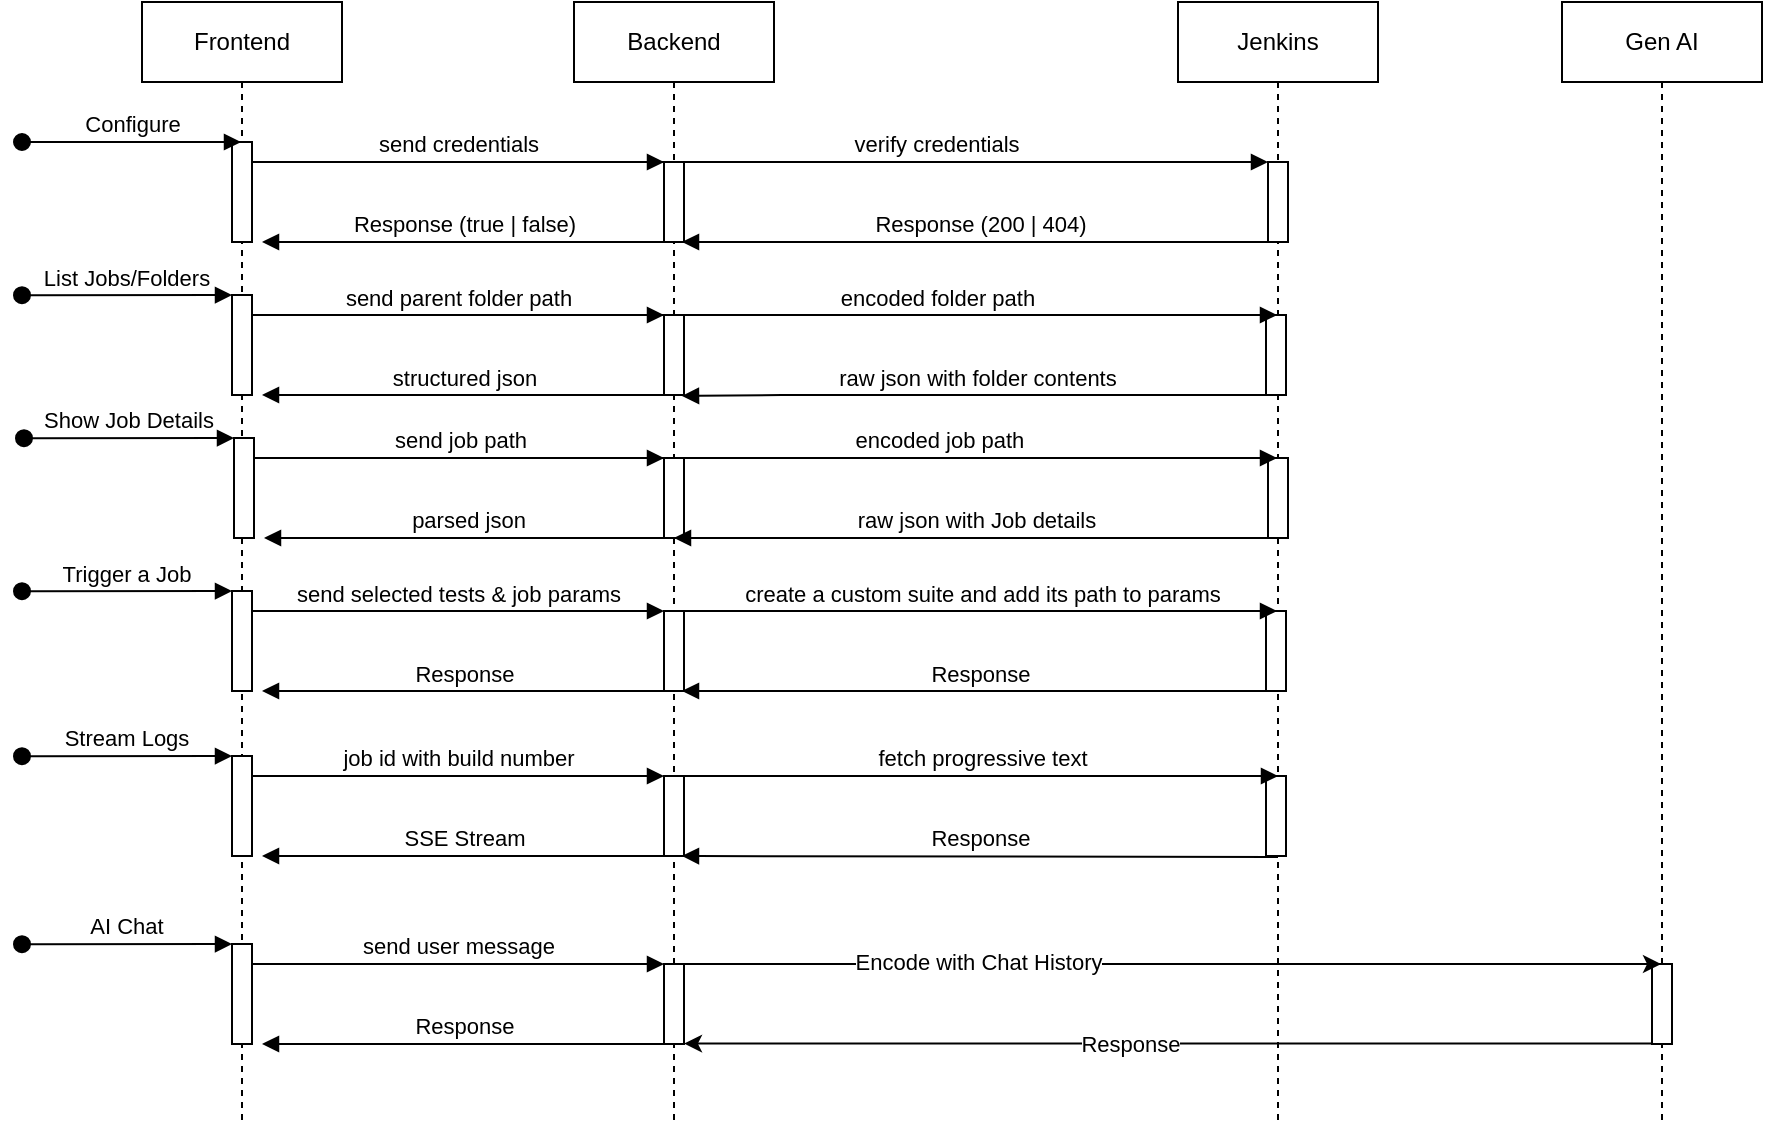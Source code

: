 <mxfile version="27.0.9">
  <diagram name="Page-1" id="2YBvvXClWsGukQMizWep">
    <mxGraphModel dx="1747" dy="1253" grid="1" gridSize="10" guides="1" tooltips="1" connect="1" arrows="1" fold="1" page="0" pageScale="1" pageWidth="850" pageHeight="1100" math="0" shadow="0">
      <root>
        <mxCell id="0" />
        <mxCell id="1" parent="0" />
        <mxCell id="aM9ryv3xv72pqoxQDRHE-1" value="Frontend" style="shape=umlLifeline;perimeter=lifelinePerimeter;whiteSpace=wrap;html=1;container=0;dropTarget=0;collapsible=0;recursiveResize=0;outlineConnect=0;portConstraint=eastwest;newEdgeStyle={&quot;edgeStyle&quot;:&quot;elbowEdgeStyle&quot;,&quot;elbow&quot;:&quot;vertical&quot;,&quot;curved&quot;:0,&quot;rounded&quot;:0};" parent="1" vertex="1">
          <mxGeometry x="180" y="40" width="100" height="560" as="geometry" />
        </mxCell>
        <mxCell id="aM9ryv3xv72pqoxQDRHE-2" value="" style="html=1;points=[];perimeter=orthogonalPerimeter;outlineConnect=0;targetShapes=umlLifeline;portConstraint=eastwest;newEdgeStyle={&quot;edgeStyle&quot;:&quot;elbowEdgeStyle&quot;,&quot;elbow&quot;:&quot;vertical&quot;,&quot;curved&quot;:0,&quot;rounded&quot;:0};" parent="aM9ryv3xv72pqoxQDRHE-1" vertex="1">
          <mxGeometry x="45" y="70" width="10" height="50" as="geometry" />
        </mxCell>
        <mxCell id="aM9ryv3xv72pqoxQDRHE-5" value="Backend" style="shape=umlLifeline;perimeter=lifelinePerimeter;whiteSpace=wrap;html=1;container=0;dropTarget=0;collapsible=0;recursiveResize=0;outlineConnect=0;portConstraint=eastwest;newEdgeStyle={&quot;edgeStyle&quot;:&quot;elbowEdgeStyle&quot;,&quot;elbow&quot;:&quot;vertical&quot;,&quot;curved&quot;:0,&quot;rounded&quot;:0};" parent="1" vertex="1">
          <mxGeometry x="396" y="40" width="100" height="560" as="geometry" />
        </mxCell>
        <mxCell id="aM9ryv3xv72pqoxQDRHE-6" value="" style="html=1;points=[];perimeter=orthogonalPerimeter;outlineConnect=0;targetShapes=umlLifeline;portConstraint=eastwest;newEdgeStyle={&quot;edgeStyle&quot;:&quot;elbowEdgeStyle&quot;,&quot;elbow&quot;:&quot;vertical&quot;,&quot;curved&quot;:0,&quot;rounded&quot;:0};" parent="aM9ryv3xv72pqoxQDRHE-5" vertex="1">
          <mxGeometry x="45" y="80" width="10" height="40" as="geometry" />
        </mxCell>
        <mxCell id="ZLXHkAZJRdWgMf55V4UG-9" value="" style="html=1;points=[];perimeter=orthogonalPerimeter;outlineConnect=0;targetShapes=umlLifeline;portConstraint=eastwest;newEdgeStyle={&quot;edgeStyle&quot;:&quot;elbowEdgeStyle&quot;,&quot;elbow&quot;:&quot;vertical&quot;,&quot;curved&quot;:0,&quot;rounded&quot;:0};" parent="aM9ryv3xv72pqoxQDRHE-5" vertex="1">
          <mxGeometry x="45" y="156.5" width="10" height="40" as="geometry" />
        </mxCell>
        <mxCell id="ZLXHkAZJRdWgMf55V4UG-17" value="" style="html=1;points=[];perimeter=orthogonalPerimeter;outlineConnect=0;targetShapes=umlLifeline;portConstraint=eastwest;newEdgeStyle={&quot;edgeStyle&quot;:&quot;elbowEdgeStyle&quot;,&quot;elbow&quot;:&quot;vertical&quot;,&quot;curved&quot;:0,&quot;rounded&quot;:0};" parent="aM9ryv3xv72pqoxQDRHE-5" vertex="1">
          <mxGeometry x="45" y="228" width="10" height="40" as="geometry" />
        </mxCell>
        <mxCell id="ZLXHkAZJRdWgMf55V4UG-25" value="" style="html=1;points=[];perimeter=orthogonalPerimeter;outlineConnect=0;targetShapes=umlLifeline;portConstraint=eastwest;newEdgeStyle={&quot;edgeStyle&quot;:&quot;elbowEdgeStyle&quot;,&quot;elbow&quot;:&quot;vertical&quot;,&quot;curved&quot;:0,&quot;rounded&quot;:0};" parent="aM9ryv3xv72pqoxQDRHE-5" vertex="1">
          <mxGeometry x="45" y="304.5" width="10" height="40" as="geometry" />
        </mxCell>
        <mxCell id="aM9ryv3xv72pqoxQDRHE-7" value="send credentials" style="html=1;verticalAlign=bottom;endArrow=block;edgeStyle=elbowEdgeStyle;elbow=horizontal;curved=0;rounded=0;" parent="1" source="aM9ryv3xv72pqoxQDRHE-2" target="aM9ryv3xv72pqoxQDRHE-6" edge="1">
          <mxGeometry relative="1" as="geometry">
            <mxPoint x="335" y="130" as="sourcePoint" />
            <Array as="points">
              <mxPoint x="320" y="120" />
            </Array>
          </mxGeometry>
        </mxCell>
        <mxCell id="aM9ryv3xv72pqoxQDRHE-9" value="Response (true | false)" style="html=1;verticalAlign=bottom;endArrow=block;edgeStyle=elbowEdgeStyle;elbow=vertical;curved=0;rounded=0;" parent="1" source="aM9ryv3xv72pqoxQDRHE-6" edge="1">
          <mxGeometry relative="1" as="geometry">
            <mxPoint x="315" y="160" as="sourcePoint" />
            <Array as="points">
              <mxPoint x="330" y="160" />
            </Array>
            <mxPoint x="240" y="160" as="targetPoint" />
          </mxGeometry>
        </mxCell>
        <mxCell id="ZLXHkAZJRdWgMf55V4UG-1" value="Jenkins" style="shape=umlLifeline;perimeter=lifelinePerimeter;whiteSpace=wrap;html=1;container=0;dropTarget=0;collapsible=0;recursiveResize=0;outlineConnect=0;portConstraint=eastwest;newEdgeStyle={&quot;edgeStyle&quot;:&quot;elbowEdgeStyle&quot;,&quot;elbow&quot;:&quot;vertical&quot;,&quot;curved&quot;:0,&quot;rounded&quot;:0};" parent="1" vertex="1">
          <mxGeometry x="698" y="40" width="100" height="560" as="geometry" />
        </mxCell>
        <mxCell id="ZLXHkAZJRdWgMf55V4UG-2" value="" style="html=1;points=[];perimeter=orthogonalPerimeter;outlineConnect=0;targetShapes=umlLifeline;portConstraint=eastwest;newEdgeStyle={&quot;edgeStyle&quot;:&quot;elbowEdgeStyle&quot;,&quot;elbow&quot;:&quot;vertical&quot;,&quot;curved&quot;:0,&quot;rounded&quot;:0};" parent="ZLXHkAZJRdWgMf55V4UG-1" vertex="1">
          <mxGeometry x="45" y="80" width="10" height="40" as="geometry" />
        </mxCell>
        <mxCell id="ZLXHkAZJRdWgMf55V4UG-5" value="verify credentials" style="html=1;verticalAlign=bottom;endArrow=block;edgeStyle=elbowEdgeStyle;elbow=vertical;curved=0;rounded=0;" parent="1" target="ZLXHkAZJRdWgMf55V4UG-2" edge="1">
          <mxGeometry relative="1" as="geometry">
            <mxPoint x="410" y="120" as="sourcePoint" />
            <Array as="points">
              <mxPoint x="495" y="120" />
            </Array>
            <mxPoint x="570" y="120" as="targetPoint" />
          </mxGeometry>
        </mxCell>
        <mxCell id="ZLXHkAZJRdWgMf55V4UG-6" value="Response (200 | 404)" style="html=1;verticalAlign=bottom;endArrow=block;edgeStyle=elbowEdgeStyle;elbow=vertical;curved=0;rounded=0;" parent="1" source="ZLXHkAZJRdWgMf55V4UG-1" edge="1">
          <mxGeometry relative="1" as="geometry">
            <mxPoint x="575" y="160" as="sourcePoint" />
            <Array as="points">
              <mxPoint x="500" y="160" />
            </Array>
            <mxPoint x="450" y="160" as="targetPoint" />
          </mxGeometry>
        </mxCell>
        <mxCell id="ZLXHkAZJRdWgMf55V4UG-7" value="" style="html=1;points=[];perimeter=orthogonalPerimeter;outlineConnect=0;targetShapes=umlLifeline;portConstraint=eastwest;newEdgeStyle={&quot;edgeStyle&quot;:&quot;elbowEdgeStyle&quot;,&quot;elbow&quot;:&quot;vertical&quot;,&quot;curved&quot;:0,&quot;rounded&quot;:0};" parent="1" vertex="1">
          <mxGeometry x="225" y="186.5" width="10" height="50" as="geometry" />
        </mxCell>
        <mxCell id="ZLXHkAZJRdWgMf55V4UG-8" value="List Jobs/Folders" style="html=1;verticalAlign=bottom;startArrow=oval;endArrow=block;startSize=8;edgeStyle=elbowEdgeStyle;elbow=vertical;curved=0;rounded=0;" parent="1" target="ZLXHkAZJRdWgMf55V4UG-7" edge="1">
          <mxGeometry relative="1" as="geometry">
            <mxPoint x="120" y="186.57" as="sourcePoint" />
            <mxPoint x="209.5" y="186.504" as="targetPoint" />
          </mxGeometry>
        </mxCell>
        <mxCell id="ZLXHkAZJRdWgMf55V4UG-10" value="send parent folder path" style="html=1;verticalAlign=bottom;endArrow=block;edgeStyle=elbowEdgeStyle;elbow=horizontal;curved=0;rounded=0;" parent="1" source="ZLXHkAZJRdWgMf55V4UG-7" target="ZLXHkAZJRdWgMf55V4UG-9" edge="1">
          <mxGeometry relative="1" as="geometry">
            <mxPoint x="335" y="206.5" as="sourcePoint" />
            <Array as="points">
              <mxPoint x="320" y="196.5" />
            </Array>
          </mxGeometry>
        </mxCell>
        <mxCell id="ZLXHkAZJRdWgMf55V4UG-11" value="structured json" style="html=1;verticalAlign=bottom;endArrow=block;edgeStyle=elbowEdgeStyle;elbow=vertical;curved=0;rounded=0;" parent="1" source="ZLXHkAZJRdWgMf55V4UG-9" edge="1">
          <mxGeometry relative="1" as="geometry">
            <mxPoint x="315" y="236.5" as="sourcePoint" />
            <Array as="points">
              <mxPoint x="330" y="236.5" />
            </Array>
            <mxPoint x="240" y="236.5" as="targetPoint" />
          </mxGeometry>
        </mxCell>
        <mxCell id="ZLXHkAZJRdWgMf55V4UG-12" value="" style="html=1;points=[];perimeter=orthogonalPerimeter;outlineConnect=0;targetShapes=umlLifeline;portConstraint=eastwest;newEdgeStyle={&quot;edgeStyle&quot;:&quot;elbowEdgeStyle&quot;,&quot;elbow&quot;:&quot;vertical&quot;,&quot;curved&quot;:0,&quot;rounded&quot;:0};" parent="1" vertex="1">
          <mxGeometry x="742" y="196.5" width="10" height="40" as="geometry" />
        </mxCell>
        <mxCell id="ZLXHkAZJRdWgMf55V4UG-13" value="encoded folder path&amp;nbsp;" style="html=1;verticalAlign=bottom;endArrow=block;edgeStyle=elbowEdgeStyle;elbow=vertical;curved=0;rounded=0;" parent="1" target="ZLXHkAZJRdWgMf55V4UG-1" edge="1">
          <mxGeometry relative="1" as="geometry">
            <mxPoint x="410" y="196.5" as="sourcePoint" />
            <Array as="points">
              <mxPoint x="495" y="196.5" />
            </Array>
            <mxPoint x="570" y="196.5" as="targetPoint" />
          </mxGeometry>
        </mxCell>
        <mxCell id="ZLXHkAZJRdWgMf55V4UG-14" value="raw json with folder contents&amp;nbsp;" style="html=1;verticalAlign=bottom;endArrow=block;edgeStyle=elbowEdgeStyle;elbow=horizontal;curved=0;rounded=0;" parent="1" source="ZLXHkAZJRdWgMf55V4UG-1" edge="1">
          <mxGeometry relative="1" as="geometry">
            <mxPoint x="575" y="236.5" as="sourcePoint" />
            <Array as="points">
              <mxPoint x="500" y="236.5" />
            </Array>
            <mxPoint x="450" y="237" as="targetPoint" />
          </mxGeometry>
        </mxCell>
        <mxCell id="ZLXHkAZJRdWgMf55V4UG-15" value="" style="html=1;points=[];perimeter=orthogonalPerimeter;outlineConnect=0;targetShapes=umlLifeline;portConstraint=eastwest;newEdgeStyle={&quot;edgeStyle&quot;:&quot;elbowEdgeStyle&quot;,&quot;elbow&quot;:&quot;vertical&quot;,&quot;curved&quot;:0,&quot;rounded&quot;:0};" parent="1" vertex="1">
          <mxGeometry x="226" y="258" width="10" height="50" as="geometry" />
        </mxCell>
        <mxCell id="ZLXHkAZJRdWgMf55V4UG-16" value="Show Job Details" style="html=1;verticalAlign=bottom;startArrow=oval;endArrow=block;startSize=8;edgeStyle=elbowEdgeStyle;elbow=vertical;curved=0;rounded=0;" parent="1" target="ZLXHkAZJRdWgMf55V4UG-15" edge="1">
          <mxGeometry relative="1" as="geometry">
            <mxPoint x="121" y="258.07" as="sourcePoint" />
            <mxPoint x="210.5" y="258.004" as="targetPoint" />
          </mxGeometry>
        </mxCell>
        <mxCell id="ZLXHkAZJRdWgMf55V4UG-18" value="send job path" style="html=1;verticalAlign=bottom;endArrow=block;edgeStyle=elbowEdgeStyle;elbow=horizontal;curved=0;rounded=0;" parent="1" source="ZLXHkAZJRdWgMf55V4UG-15" target="ZLXHkAZJRdWgMf55V4UG-17" edge="1">
          <mxGeometry relative="1" as="geometry">
            <mxPoint x="336" y="278" as="sourcePoint" />
            <Array as="points">
              <mxPoint x="321" y="268" />
            </Array>
          </mxGeometry>
        </mxCell>
        <mxCell id="ZLXHkAZJRdWgMf55V4UG-19" value="parsed json" style="html=1;verticalAlign=bottom;endArrow=block;edgeStyle=elbowEdgeStyle;elbow=horizontal;curved=0;rounded=0;" parent="1" source="aM9ryv3xv72pqoxQDRHE-5" edge="1">
          <mxGeometry relative="1" as="geometry">
            <mxPoint x="316" y="308" as="sourcePoint" />
            <Array as="points">
              <mxPoint x="331" y="308" />
            </Array>
            <mxPoint x="241" y="308" as="targetPoint" />
          </mxGeometry>
        </mxCell>
        <mxCell id="ZLXHkAZJRdWgMf55V4UG-20" value="" style="html=1;points=[];perimeter=orthogonalPerimeter;outlineConnect=0;targetShapes=umlLifeline;portConstraint=eastwest;newEdgeStyle={&quot;edgeStyle&quot;:&quot;elbowEdgeStyle&quot;,&quot;elbow&quot;:&quot;vertical&quot;,&quot;curved&quot;:0,&quot;rounded&quot;:0};" parent="1" vertex="1">
          <mxGeometry x="743" y="268" width="10" height="40" as="geometry" />
        </mxCell>
        <mxCell id="ZLXHkAZJRdWgMf55V4UG-21" value="encoded job path&amp;nbsp;" style="html=1;verticalAlign=bottom;endArrow=block;edgeStyle=elbowEdgeStyle;elbow=vertical;curved=0;rounded=0;" parent="1" target="ZLXHkAZJRdWgMf55V4UG-1" edge="1">
          <mxGeometry relative="1" as="geometry">
            <mxPoint x="411" y="268" as="sourcePoint" />
            <Array as="points">
              <mxPoint x="496" y="268" />
            </Array>
            <mxPoint x="571" y="268" as="targetPoint" />
          </mxGeometry>
        </mxCell>
        <mxCell id="ZLXHkAZJRdWgMf55V4UG-22" value="raw json with Job details" style="html=1;verticalAlign=bottom;endArrow=block;edgeStyle=elbowEdgeStyle;elbow=horizontal;curved=0;rounded=0;" parent="1" source="ZLXHkAZJRdWgMf55V4UG-1" target="aM9ryv3xv72pqoxQDRHE-5" edge="1">
          <mxGeometry relative="1" as="geometry">
            <mxPoint x="576" y="308" as="sourcePoint" />
            <Array as="points">
              <mxPoint x="501" y="308" />
            </Array>
            <mxPoint x="421" y="308" as="targetPoint" />
          </mxGeometry>
        </mxCell>
        <mxCell id="aM9ryv3xv72pqoxQDRHE-3" value="Configure" style="html=1;verticalAlign=bottom;startArrow=oval;endArrow=block;startSize=8;edgeStyle=elbowEdgeStyle;elbow=vertical;curved=0;rounded=0;" parent="1" target="aM9ryv3xv72pqoxQDRHE-1" edge="1">
          <mxGeometry relative="1" as="geometry">
            <mxPoint x="120" y="110" as="sourcePoint" />
            <mxPoint x="180" y="110.152" as="targetPoint" />
          </mxGeometry>
        </mxCell>
        <mxCell id="ZLXHkAZJRdWgMf55V4UG-23" value="" style="html=1;points=[];perimeter=orthogonalPerimeter;outlineConnect=0;targetShapes=umlLifeline;portConstraint=eastwest;newEdgeStyle={&quot;edgeStyle&quot;:&quot;elbowEdgeStyle&quot;,&quot;elbow&quot;:&quot;vertical&quot;,&quot;curved&quot;:0,&quot;rounded&quot;:0};" parent="1" vertex="1">
          <mxGeometry x="225" y="334.5" width="10" height="50" as="geometry" />
        </mxCell>
        <mxCell id="ZLXHkAZJRdWgMf55V4UG-24" value="Trigger a Job" style="html=1;verticalAlign=bottom;startArrow=oval;endArrow=block;startSize=8;edgeStyle=elbowEdgeStyle;elbow=vertical;curved=0;rounded=0;" parent="1" target="ZLXHkAZJRdWgMf55V4UG-23" edge="1">
          <mxGeometry relative="1" as="geometry">
            <mxPoint x="120" y="334.57" as="sourcePoint" />
            <mxPoint x="209.5" y="334.504" as="targetPoint" />
          </mxGeometry>
        </mxCell>
        <mxCell id="ZLXHkAZJRdWgMf55V4UG-26" value="send selected tests &amp;amp; job params" style="html=1;verticalAlign=bottom;endArrow=block;edgeStyle=elbowEdgeStyle;elbow=horizontal;curved=0;rounded=0;" parent="1" source="ZLXHkAZJRdWgMf55V4UG-23" target="ZLXHkAZJRdWgMf55V4UG-25" edge="1">
          <mxGeometry relative="1" as="geometry">
            <mxPoint x="335" y="354.5" as="sourcePoint" />
            <Array as="points">
              <mxPoint x="320" y="344.5" />
            </Array>
          </mxGeometry>
        </mxCell>
        <mxCell id="ZLXHkAZJRdWgMf55V4UG-27" value="Response" style="html=1;verticalAlign=bottom;endArrow=block;edgeStyle=elbowEdgeStyle;elbow=vertical;curved=0;rounded=0;" parent="1" source="ZLXHkAZJRdWgMf55V4UG-25" edge="1">
          <mxGeometry relative="1" as="geometry">
            <mxPoint x="315" y="384.5" as="sourcePoint" />
            <Array as="points">
              <mxPoint x="330" y="384.5" />
            </Array>
            <mxPoint x="240" y="384.5" as="targetPoint" />
          </mxGeometry>
        </mxCell>
        <mxCell id="ZLXHkAZJRdWgMf55V4UG-28" value="" style="html=1;points=[];perimeter=orthogonalPerimeter;outlineConnect=0;targetShapes=umlLifeline;portConstraint=eastwest;newEdgeStyle={&quot;edgeStyle&quot;:&quot;elbowEdgeStyle&quot;,&quot;elbow&quot;:&quot;vertical&quot;,&quot;curved&quot;:0,&quot;rounded&quot;:0};" parent="1" vertex="1">
          <mxGeometry x="742" y="344.5" width="10" height="40" as="geometry" />
        </mxCell>
        <mxCell id="ZLXHkAZJRdWgMf55V4UG-29" value="&lt;div align=&quot;center&quot;&gt;create a custom suite and add its path to params&lt;/div&gt;" style="html=1;verticalAlign=bottom;endArrow=block;edgeStyle=elbowEdgeStyle;elbow=vertical;curved=0;rounded=0;align=center;" parent="1" source="ZLXHkAZJRdWgMf55V4UG-25" target="ZLXHkAZJRdWgMf55V4UG-1" edge="1">
          <mxGeometry relative="1" as="geometry">
            <mxPoint x="410" y="344.5" as="sourcePoint" />
            <Array as="points">
              <mxPoint x="495" y="344.5" />
            </Array>
            <mxPoint x="570" y="344.5" as="targetPoint" />
          </mxGeometry>
        </mxCell>
        <mxCell id="ZLXHkAZJRdWgMf55V4UG-30" value="Response" style="html=1;verticalAlign=bottom;endArrow=block;edgeStyle=elbowEdgeStyle;elbow=vertical;curved=0;rounded=0;" parent="1" source="ZLXHkAZJRdWgMf55V4UG-1" edge="1">
          <mxGeometry relative="1" as="geometry">
            <mxPoint x="575" y="384.5" as="sourcePoint" />
            <Array as="points">
              <mxPoint x="500" y="384.5" />
            </Array>
            <mxPoint x="450" y="385" as="targetPoint" />
          </mxGeometry>
        </mxCell>
        <mxCell id="ZLXHkAZJRdWgMf55V4UG-31" value="" style="html=1;points=[];perimeter=orthogonalPerimeter;outlineConnect=0;targetShapes=umlLifeline;portConstraint=eastwest;newEdgeStyle={&quot;edgeStyle&quot;:&quot;elbowEdgeStyle&quot;,&quot;elbow&quot;:&quot;vertical&quot;,&quot;curved&quot;:0,&quot;rounded&quot;:0};" parent="1" vertex="1">
          <mxGeometry x="441" y="427" width="10" height="40" as="geometry" />
        </mxCell>
        <mxCell id="ZLXHkAZJRdWgMf55V4UG-32" value="" style="html=1;points=[];perimeter=orthogonalPerimeter;outlineConnect=0;targetShapes=umlLifeline;portConstraint=eastwest;newEdgeStyle={&quot;edgeStyle&quot;:&quot;elbowEdgeStyle&quot;,&quot;elbow&quot;:&quot;vertical&quot;,&quot;curved&quot;:0,&quot;rounded&quot;:0};" parent="1" vertex="1">
          <mxGeometry x="225" y="417" width="10" height="50" as="geometry" />
        </mxCell>
        <mxCell id="ZLXHkAZJRdWgMf55V4UG-33" value="Stream Logs" style="html=1;verticalAlign=bottom;startArrow=oval;endArrow=block;startSize=8;edgeStyle=elbowEdgeStyle;elbow=vertical;curved=0;rounded=0;" parent="1" target="ZLXHkAZJRdWgMf55V4UG-32" edge="1">
          <mxGeometry relative="1" as="geometry">
            <mxPoint x="120" y="417.07" as="sourcePoint" />
            <mxPoint x="209.5" y="417.004" as="targetPoint" />
          </mxGeometry>
        </mxCell>
        <mxCell id="ZLXHkAZJRdWgMf55V4UG-34" value="job id with build number" style="html=1;verticalAlign=bottom;endArrow=block;edgeStyle=elbowEdgeStyle;elbow=horizontal;curved=0;rounded=0;" parent="1" source="ZLXHkAZJRdWgMf55V4UG-32" target="ZLXHkAZJRdWgMf55V4UG-31" edge="1">
          <mxGeometry relative="1" as="geometry">
            <mxPoint x="335" y="437" as="sourcePoint" />
            <Array as="points">
              <mxPoint x="320" y="427" />
            </Array>
          </mxGeometry>
        </mxCell>
        <mxCell id="ZLXHkAZJRdWgMf55V4UG-35" value="SSE Stream" style="html=1;verticalAlign=bottom;endArrow=block;edgeStyle=elbowEdgeStyle;elbow=vertical;curved=0;rounded=0;" parent="1" source="ZLXHkAZJRdWgMf55V4UG-31" edge="1">
          <mxGeometry relative="1" as="geometry">
            <mxPoint x="315" y="467" as="sourcePoint" />
            <Array as="points">
              <mxPoint x="330" y="467" />
            </Array>
            <mxPoint x="240" y="467" as="targetPoint" />
          </mxGeometry>
        </mxCell>
        <mxCell id="ZLXHkAZJRdWgMf55V4UG-36" value="" style="html=1;points=[];perimeter=orthogonalPerimeter;outlineConnect=0;targetShapes=umlLifeline;portConstraint=eastwest;newEdgeStyle={&quot;edgeStyle&quot;:&quot;elbowEdgeStyle&quot;,&quot;elbow&quot;:&quot;vertical&quot;,&quot;curved&quot;:0,&quot;rounded&quot;:0};" parent="1" vertex="1">
          <mxGeometry x="742" y="427" width="10" height="40" as="geometry" />
        </mxCell>
        <mxCell id="ZLXHkAZJRdWgMf55V4UG-37" value="fetch progressive text" style="html=1;verticalAlign=bottom;endArrow=block;edgeStyle=elbowEdgeStyle;elbow=vertical;curved=0;rounded=0;align=center;" parent="1" source="ZLXHkAZJRdWgMf55V4UG-31" edge="1">
          <mxGeometry relative="1" as="geometry">
            <mxPoint x="410" y="427" as="sourcePoint" />
            <Array as="points">
              <mxPoint x="495" y="427" />
            </Array>
            <mxPoint x="748" y="427.5" as="targetPoint" />
          </mxGeometry>
        </mxCell>
        <mxCell id="ZLXHkAZJRdWgMf55V4UG-38" value="Response" style="html=1;verticalAlign=bottom;endArrow=block;edgeStyle=elbowEdgeStyle;elbow=vertical;curved=0;rounded=0;" parent="1" edge="1">
          <mxGeometry relative="1" as="geometry">
            <mxPoint x="748" y="467.5" as="sourcePoint" />
            <Array as="points">
              <mxPoint x="500" y="467" />
            </Array>
            <mxPoint x="450" y="467.5" as="targetPoint" />
          </mxGeometry>
        </mxCell>
        <mxCell id="ZLXHkAZJRdWgMf55V4UG-55" value="" style="html=1;points=[];perimeter=orthogonalPerimeter;outlineConnect=0;targetShapes=umlLifeline;portConstraint=eastwest;newEdgeStyle={&quot;edgeStyle&quot;:&quot;elbowEdgeStyle&quot;,&quot;elbow&quot;:&quot;vertical&quot;,&quot;curved&quot;:0,&quot;rounded&quot;:0};" parent="1" vertex="1">
          <mxGeometry x="441" y="521" width="10" height="40" as="geometry" />
        </mxCell>
        <mxCell id="ZLXHkAZJRdWgMf55V4UG-56" value="" style="html=1;points=[];perimeter=orthogonalPerimeter;outlineConnect=0;targetShapes=umlLifeline;portConstraint=eastwest;newEdgeStyle={&quot;edgeStyle&quot;:&quot;elbowEdgeStyle&quot;,&quot;elbow&quot;:&quot;vertical&quot;,&quot;curved&quot;:0,&quot;rounded&quot;:0};" parent="1" vertex="1">
          <mxGeometry x="225" y="511" width="10" height="50" as="geometry" />
        </mxCell>
        <mxCell id="ZLXHkAZJRdWgMf55V4UG-57" value="AI Chat" style="html=1;verticalAlign=bottom;startArrow=oval;endArrow=block;startSize=8;edgeStyle=elbowEdgeStyle;elbow=vertical;curved=0;rounded=0;" parent="1" target="ZLXHkAZJRdWgMf55V4UG-56" edge="1">
          <mxGeometry relative="1" as="geometry">
            <mxPoint x="120" y="511.07" as="sourcePoint" />
            <mxPoint x="209.5" y="511.004" as="targetPoint" />
          </mxGeometry>
        </mxCell>
        <mxCell id="ZLXHkAZJRdWgMf55V4UG-58" value="send user message" style="html=1;verticalAlign=bottom;endArrow=block;edgeStyle=elbowEdgeStyle;elbow=horizontal;curved=0;rounded=0;" parent="1" source="ZLXHkAZJRdWgMf55V4UG-56" target="ZLXHkAZJRdWgMf55V4UG-55" edge="1">
          <mxGeometry relative="1" as="geometry">
            <mxPoint x="335" y="531" as="sourcePoint" />
            <Array as="points">
              <mxPoint x="320" y="521" />
            </Array>
          </mxGeometry>
        </mxCell>
        <mxCell id="ZLXHkAZJRdWgMf55V4UG-59" value="Response" style="html=1;verticalAlign=bottom;endArrow=block;edgeStyle=elbowEdgeStyle;elbow=vertical;curved=0;rounded=0;" parent="1" source="ZLXHkAZJRdWgMf55V4UG-55" edge="1">
          <mxGeometry relative="1" as="geometry">
            <mxPoint x="315" y="561" as="sourcePoint" />
            <Array as="points">
              <mxPoint x="330" y="561" />
            </Array>
            <mxPoint x="240" y="561" as="targetPoint" />
          </mxGeometry>
        </mxCell>
        <mxCell id="s-8_wBGdt9rJTiD2DgXY-1" value="Gen AI" style="shape=umlLifeline;perimeter=lifelinePerimeter;whiteSpace=wrap;html=1;container=0;dropTarget=0;collapsible=0;recursiveResize=0;outlineConnect=0;portConstraint=eastwest;newEdgeStyle={&quot;edgeStyle&quot;:&quot;elbowEdgeStyle&quot;,&quot;elbow&quot;:&quot;vertical&quot;,&quot;curved&quot;:0,&quot;rounded&quot;:0};" vertex="1" parent="1">
          <mxGeometry x="890" y="40" width="100" height="560" as="geometry" />
        </mxCell>
        <mxCell id="s-8_wBGdt9rJTiD2DgXY-2" value="" style="html=1;points=[];perimeter=orthogonalPerimeter;outlineConnect=0;targetShapes=umlLifeline;portConstraint=eastwest;newEdgeStyle={&quot;edgeStyle&quot;:&quot;elbowEdgeStyle&quot;,&quot;elbow&quot;:&quot;vertical&quot;,&quot;curved&quot;:0,&quot;rounded&quot;:0};" vertex="1" parent="s-8_wBGdt9rJTiD2DgXY-1">
          <mxGeometry x="45" y="481" width="10" height="40" as="geometry" />
        </mxCell>
        <mxCell id="s-8_wBGdt9rJTiD2DgXY-3" value="" style="endArrow=classic;html=1;rounded=0;" edge="1" parent="1" target="s-8_wBGdt9rJTiD2DgXY-1">
          <mxGeometry width="50" height="50" relative="1" as="geometry">
            <mxPoint x="451" y="521" as="sourcePoint" />
            <mxPoint x="501" y="471" as="targetPoint" />
          </mxGeometry>
        </mxCell>
        <mxCell id="s-8_wBGdt9rJTiD2DgXY-5" value="Encode with Chat History" style="edgeLabel;html=1;align=center;verticalAlign=middle;resizable=0;points=[];" vertex="1" connectable="0" parent="s-8_wBGdt9rJTiD2DgXY-3">
          <mxGeometry x="-0.398" y="1" relative="1" as="geometry">
            <mxPoint as="offset" />
          </mxGeometry>
        </mxCell>
        <mxCell id="s-8_wBGdt9rJTiD2DgXY-4" value="" style="endArrow=classic;html=1;rounded=0;" edge="1" parent="1">
          <mxGeometry width="50" height="50" relative="1" as="geometry">
            <mxPoint x="935" y="560.81" as="sourcePoint" />
            <mxPoint x="451" y="560.81" as="targetPoint" />
          </mxGeometry>
        </mxCell>
        <mxCell id="s-8_wBGdt9rJTiD2DgXY-6" value="Response" style="edgeLabel;html=1;align=center;verticalAlign=middle;resizable=0;points=[];" vertex="1" connectable="0" parent="s-8_wBGdt9rJTiD2DgXY-4">
          <mxGeometry x="0.078" relative="1" as="geometry">
            <mxPoint as="offset" />
          </mxGeometry>
        </mxCell>
      </root>
    </mxGraphModel>
  </diagram>
</mxfile>
